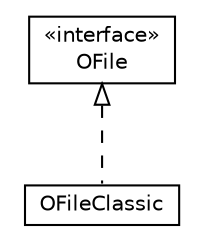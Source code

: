 #!/usr/local/bin/dot
#
# Class diagram 
# Generated by UMLGraph version R5_6-24-gf6e263 (http://www.umlgraph.org/)
#

digraph G {
	edge [fontname="Helvetica",fontsize=10,labelfontname="Helvetica",labelfontsize=10];
	node [fontname="Helvetica",fontsize=10,shape=plaintext];
	nodesep=0.25;
	ranksep=0.5;
	// com.orientechnologies.orient.core.storage.fs.OFileClassic
	c212472 [label=<<table title="com.orientechnologies.orient.core.storage.fs.OFileClassic" border="0" cellborder="1" cellspacing="0" cellpadding="2" port="p" href="./OFileClassic.html">
		<tr><td><table border="0" cellspacing="0" cellpadding="1">
<tr><td align="center" balign="center"> OFileClassic </td></tr>
		</table></td></tr>
		</table>>, URL="./OFileClassic.html", fontname="Helvetica", fontcolor="black", fontsize=10.0];
	// com.orientechnologies.orient.core.storage.fs.OFile
	c212473 [label=<<table title="com.orientechnologies.orient.core.storage.fs.OFile" border="0" cellborder="1" cellspacing="0" cellpadding="2" port="p" href="./OFile.html">
		<tr><td><table border="0" cellspacing="0" cellpadding="1">
<tr><td align="center" balign="center"> &#171;interface&#187; </td></tr>
<tr><td align="center" balign="center"> OFile </td></tr>
		</table></td></tr>
		</table>>, URL="./OFile.html", fontname="Helvetica", fontcolor="black", fontsize=10.0];
	//com.orientechnologies.orient.core.storage.fs.OFileClassic implements com.orientechnologies.orient.core.storage.fs.OFile
	c212473:p -> c212472:p [dir=back,arrowtail=empty,style=dashed];
}

